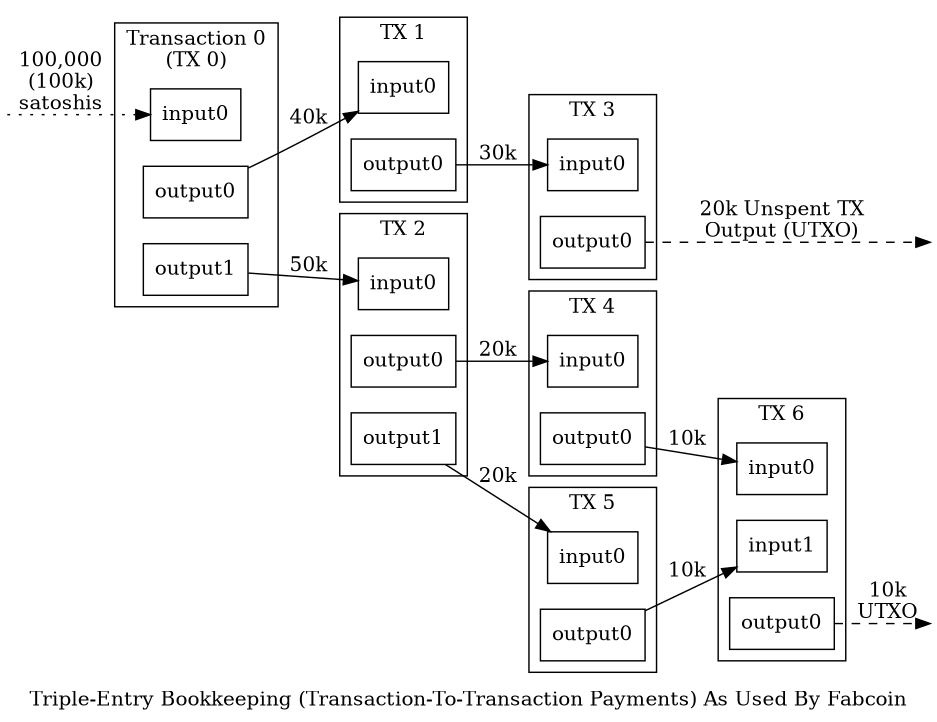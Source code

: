 digraph blockchain {

//splines = "ortho";
rankdir=LR;
ranksep=0.1;
size=6.25;

node [ shape = box ]

subgraph cluster_tx0 {
    label = "Transaction 0\n(TX 0)"

    tx0_input0 [ label = "input0" ]

    tx0_output0 [ label = "output0" ]
    tx0_output1 [ label = "output1" ]
}

subgraph cluster_tx1 {
    label = "TX 1"

    tx1_input0 [ label = "input0" ]

    tx1_output0 [ label = "output0" ]
}

subgraph cluster_tx2 {
    label = "TX 2"

    tx2_input0 [ label = "input0" ]

    tx2_output0 [ label = "output0" ]
    tx2_output1 [ label = "output1" ]
}

subgraph cluster_tx3 {
    label = "TX 3"

    tx3_input0 [ label = "input0" ]

    tx3_output0 [ label = "output0" ]
}

subgraph cluster_tx4 {
    label = "TX 4"

    tx4_input0 [ label = "input0" ]

    tx4_output0 [ label = "output0" ]
}

subgraph cluster_tx5 {
    label = "TX 5"

    tx5_input0 [ label = "input0" ]

    tx5_output0 [ label = "output0" ]
}

subgraph cluster_tx6 {
    label = "TX 6"

    tx6_input0 [ label = "input0" ]
    tx6_input1 [ label = "input1" ]

    tx6_output0 [ label = "output0" ]
}
txold [ style = "invis", label = "", width = 0, height = 0 ];
utxo0 [ style = "invis", label = "", width = 0, height = 0 ];
//spacer0 [ style = "invis", label = "", width = 0, height = 0 ];
//tx3_output0 -> spacer0 -> utxo0 [ style = invis ];
//tx6_input0 -> utxo0 [style = invis];
utxo1 [ style = "invis", label = "", width = 0, height = 0 ];

txold -> tx0_input0 [ label = "100,000\n(100k)\nsatoshis", style = dotted ]
tx0_output0 -> tx1_input0 [ label = "40k" ]
tx0_output1 -> tx2_input0 [ label = "50k" ]
tx1_output0 -> tx3_input0 [ label = "30k" ]
tx2_output0 -> tx4_input0 [ label = "20k" ]
tx2_output1 -> tx5_input0 [ label = "20k"]
tx4_output0 -> tx6_input0 [ label = "10k" ]
tx5_output0 -> tx6_input1 [ label = "10k" ]
tx3_output0 -> utxo0 [ style=dashed, labelfloat = true, minlen = 2, label = "20k Unspent TX\nOutput (UTXO)" ]
tx6_output0 -> utxo1 [ style=dashed, label = "10k\nUTXO" ]
label = "Triple-Entry Bookkeeping (Transaction-To-Transaction Payments) As Used By Fabcoin"
}
